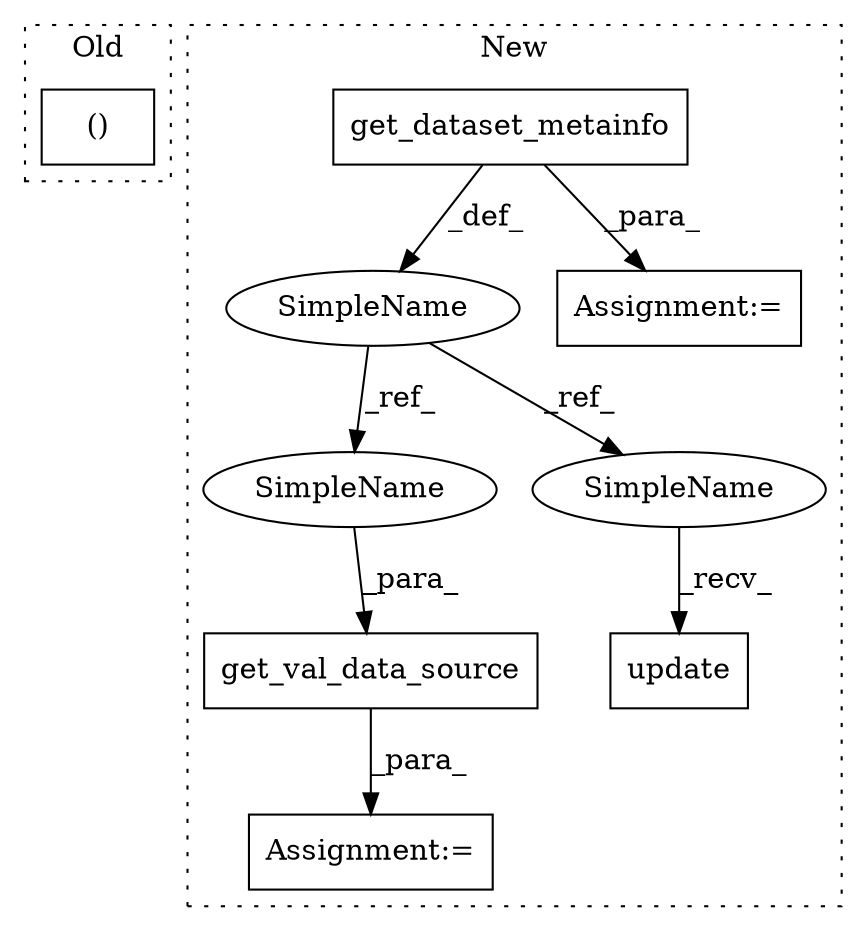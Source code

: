 digraph G {
subgraph cluster0 {
1 [label="()" a="106" s="4567" l="40" shape="box"];
label = "Old";
style="dotted";
}
subgraph cluster1 {
2 [label="get_dataset_metainfo" a="32" s="5141,5174" l="21,1" shape="box"];
3 [label="Assignment:=" a="7" s="5674" l="1" shape="box"];
4 [label="update" a="32" s="5193,5204" l="7,1" shape="box"];
5 [label="SimpleName" a="42" s="5129" l="11" shape="ellipse"];
6 [label="get_val_data_source" a="32" s="5675,5722" l="20,1" shape="box"];
7 [label="Assignment:=" a="7" s="5754" l="1" shape="box"];
8 [label="SimpleName" a="42" s="5695" l="11" shape="ellipse"];
9 [label="SimpleName" a="42" s="5181" l="11" shape="ellipse"];
label = "New";
style="dotted";
}
2 -> 7 [label="_para_"];
2 -> 5 [label="_def_"];
5 -> 9 [label="_ref_"];
5 -> 8 [label="_ref_"];
6 -> 3 [label="_para_"];
8 -> 6 [label="_para_"];
9 -> 4 [label="_recv_"];
}